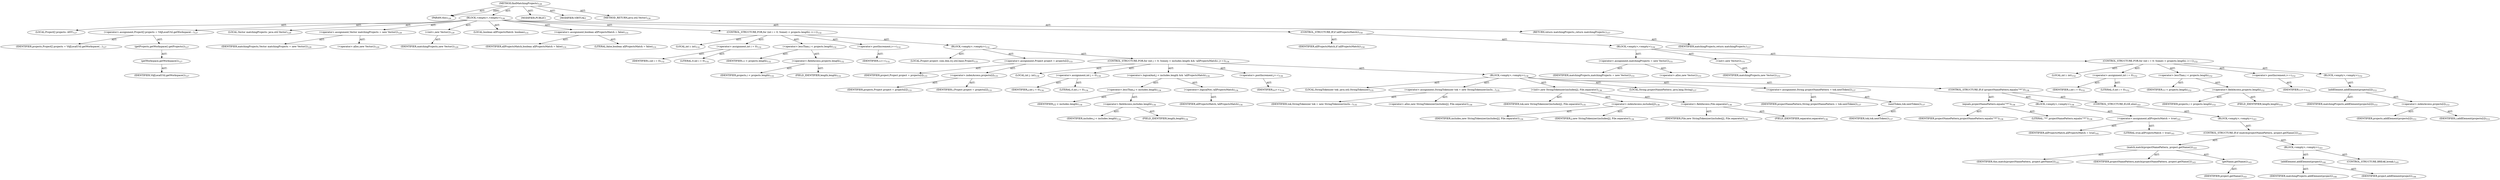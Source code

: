 digraph "findMatchingProjects" {  
"111669149697" [label = <(METHOD,findMatchingProjects)<SUB>126</SUB>> ]
"115964116992" [label = <(PARAM,this)<SUB>126</SUB>> ]
"25769803779" [label = <(BLOCK,&lt;empty&gt;,&lt;empty&gt;)<SUB>126</SUB>> ]
"94489280515" [label = <(LOCAL,Project[] projects: ANY)<SUB>127</SUB>> ]
"30064771098" [label = <(&lt;operator&gt;.assignment,Project[] projects = VAJLocalUtil.getWorkspace(...)<SUB>127</SUB>> ]
"68719476762" [label = <(IDENTIFIER,projects,Project[] projects = VAJLocalUtil.getWorkspace(...)<SUB>127</SUB>> ]
"30064771099" [label = <(getProjects,getWorkspace().getProjects())<SUB>127</SUB>> ]
"30064771100" [label = <(getWorkspace,getWorkspace())<SUB>127</SUB>> ]
"68719476763" [label = <(IDENTIFIER,VAJLocalUtil,getWorkspace())<SUB>127</SUB>> ]
"94489280516" [label = <(LOCAL,Vector matchingProjects: java.util.Vector)<SUB>129</SUB>> ]
"30064771101" [label = <(&lt;operator&gt;.assignment,Vector matchingProjects = new Vector())<SUB>129</SUB>> ]
"68719476764" [label = <(IDENTIFIER,matchingProjects,Vector matchingProjects = new Vector())<SUB>129</SUB>> ]
"30064771102" [label = <(&lt;operator&gt;.alloc,new Vector())<SUB>129</SUB>> ]
"30064771103" [label = <(&lt;init&gt;,new Vector())<SUB>129</SUB>> ]
"68719476765" [label = <(IDENTIFIER,matchingProjects,new Vector())<SUB>129</SUB>> ]
"94489280517" [label = <(LOCAL,boolean allProjectsMatch: boolean)<SUB>131</SUB>> ]
"30064771104" [label = <(&lt;operator&gt;.assignment,boolean allProjectsMatch = false)<SUB>131</SUB>> ]
"68719476766" [label = <(IDENTIFIER,allProjectsMatch,boolean allProjectsMatch = false)<SUB>131</SUB>> ]
"90194313224" [label = <(LITERAL,false,boolean allProjectsMatch = false)<SUB>131</SUB>> ]
"47244640258" [label = <(CONTROL_STRUCTURE,FOR,for (int i = 0; Some(i &lt; projects.length); i++))<SUB>132</SUB>> ]
"94489280518" [label = <(LOCAL,int i: int)<SUB>132</SUB>> ]
"30064771105" [label = <(&lt;operator&gt;.assignment,int i = 0)<SUB>132</SUB>> ]
"68719476767" [label = <(IDENTIFIER,i,int i = 0)<SUB>132</SUB>> ]
"90194313225" [label = <(LITERAL,0,int i = 0)<SUB>132</SUB>> ]
"30064771106" [label = <(&lt;operator&gt;.lessThan,i &lt; projects.length)<SUB>132</SUB>> ]
"68719476768" [label = <(IDENTIFIER,i,i &lt; projects.length)<SUB>132</SUB>> ]
"30064771107" [label = <(&lt;operator&gt;.fieldAccess,projects.length)<SUB>132</SUB>> ]
"68719476769" [label = <(IDENTIFIER,projects,i &lt; projects.length)<SUB>132</SUB>> ]
"55834574856" [label = <(FIELD_IDENTIFIER,length,length)<SUB>132</SUB>> ]
"30064771108" [label = <(&lt;operator&gt;.postIncrement,i++)<SUB>132</SUB>> ]
"68719476770" [label = <(IDENTIFIER,i,i++)<SUB>132</SUB>> ]
"25769803780" [label = <(BLOCK,&lt;empty&gt;,&lt;empty&gt;)<SUB>132</SUB>> ]
"94489280519" [label = <(LOCAL,Project project: com.ibm.ivj.util.base.Project)<SUB>133</SUB>> ]
"30064771109" [label = <(&lt;operator&gt;.assignment,Project project = projects[i])<SUB>133</SUB>> ]
"68719476771" [label = <(IDENTIFIER,project,Project project = projects[i])<SUB>133</SUB>> ]
"30064771110" [label = <(&lt;operator&gt;.indexAccess,projects[i])<SUB>133</SUB>> ]
"68719476772" [label = <(IDENTIFIER,projects,Project project = projects[i])<SUB>133</SUB>> ]
"68719476773" [label = <(IDENTIFIER,i,Project project = projects[i])<SUB>133</SUB>> ]
"47244640259" [label = <(CONTROL_STRUCTURE,FOR,for (int j = 0; Some(j &lt; includes.length &amp;&amp; !allProjectsMatch); j++))<SUB>134</SUB>> ]
"94489280520" [label = <(LOCAL,int j: int)<SUB>134</SUB>> ]
"30064771111" [label = <(&lt;operator&gt;.assignment,int j = 0)<SUB>134</SUB>> ]
"68719476774" [label = <(IDENTIFIER,j,int j = 0)<SUB>134</SUB>> ]
"90194313226" [label = <(LITERAL,0,int j = 0)<SUB>134</SUB>> ]
"30064771112" [label = <(&lt;operator&gt;.logicalAnd,j &lt; includes.length &amp;&amp; !allProjectsMatch)<SUB>134</SUB>> ]
"30064771113" [label = <(&lt;operator&gt;.lessThan,j &lt; includes.length)<SUB>134</SUB>> ]
"68719476775" [label = <(IDENTIFIER,j,j &lt; includes.length)<SUB>134</SUB>> ]
"30064771114" [label = <(&lt;operator&gt;.fieldAccess,includes.length)<SUB>134</SUB>> ]
"68719476776" [label = <(IDENTIFIER,includes,j &lt; includes.length)<SUB>134</SUB>> ]
"55834574857" [label = <(FIELD_IDENTIFIER,length,length)<SUB>134</SUB>> ]
"30064771115" [label = <(&lt;operator&gt;.logicalNot,!allProjectsMatch)<SUB>134</SUB>> ]
"68719476777" [label = <(IDENTIFIER,allProjectsMatch,!allProjectsMatch)<SUB>134</SUB>> ]
"30064771116" [label = <(&lt;operator&gt;.postIncrement,j++)<SUB>134</SUB>> ]
"68719476778" [label = <(IDENTIFIER,j,j++)<SUB>134</SUB>> ]
"25769803781" [label = <(BLOCK,&lt;empty&gt;,&lt;empty&gt;)<SUB>134</SUB>> ]
"94489280521" [label = <(LOCAL,StringTokenizer tok: java.util.StringTokenizer)<SUB>135</SUB>> ]
"30064771117" [label = <(&lt;operator&gt;.assignment,StringTokenizer tok = new StringTokenizer(inclu...)<SUB>135</SUB>> ]
"68719476779" [label = <(IDENTIFIER,tok,StringTokenizer tok = new StringTokenizer(inclu...)<SUB>135</SUB>> ]
"30064771118" [label = <(&lt;operator&gt;.alloc,new StringTokenizer(includes[j], File.separator))<SUB>136</SUB>> ]
"30064771119" [label = <(&lt;init&gt;,new StringTokenizer(includes[j], File.separator))<SUB>136</SUB>> ]
"68719476780" [label = <(IDENTIFIER,tok,new StringTokenizer(includes[j], File.separator))<SUB>135</SUB>> ]
"30064771120" [label = <(&lt;operator&gt;.indexAccess,includes[j])<SUB>136</SUB>> ]
"68719476781" [label = <(IDENTIFIER,includes,new StringTokenizer(includes[j], File.separator))<SUB>136</SUB>> ]
"68719476782" [label = <(IDENTIFIER,j,new StringTokenizer(includes[j], File.separator))<SUB>136</SUB>> ]
"30064771121" [label = <(&lt;operator&gt;.fieldAccess,File.separator)<SUB>136</SUB>> ]
"68719476783" [label = <(IDENTIFIER,File,new StringTokenizer(includes[j], File.separator))<SUB>136</SUB>> ]
"55834574858" [label = <(FIELD_IDENTIFIER,separator,separator)<SUB>136</SUB>> ]
"94489280522" [label = <(LOCAL,String projectNamePattern: java.lang.String)<SUB>137</SUB>> ]
"30064771122" [label = <(&lt;operator&gt;.assignment,String projectNamePattern = tok.nextToken())<SUB>137</SUB>> ]
"68719476784" [label = <(IDENTIFIER,projectNamePattern,String projectNamePattern = tok.nextToken())<SUB>137</SUB>> ]
"30064771123" [label = <(nextToken,tok.nextToken())<SUB>137</SUB>> ]
"68719476785" [label = <(IDENTIFIER,tok,tok.nextToken())<SUB>137</SUB>> ]
"47244640260" [label = <(CONTROL_STRUCTURE,IF,if (projectNamePattern.equals(&quot;**&quot;)))<SUB>138</SUB>> ]
"30064771124" [label = <(equals,projectNamePattern.equals(&quot;**&quot;))<SUB>138</SUB>> ]
"68719476786" [label = <(IDENTIFIER,projectNamePattern,projectNamePattern.equals(&quot;**&quot;))<SUB>138</SUB>> ]
"90194313227" [label = <(LITERAL,&quot;**&quot;,projectNamePattern.equals(&quot;**&quot;))<SUB>138</SUB>> ]
"25769803782" [label = <(BLOCK,&lt;empty&gt;,&lt;empty&gt;)<SUB>138</SUB>> ]
"30064771125" [label = <(&lt;operator&gt;.assignment,allProjectsMatch = true)<SUB>141</SUB>> ]
"68719476787" [label = <(IDENTIFIER,allProjectsMatch,allProjectsMatch = true)<SUB>141</SUB>> ]
"90194313228" [label = <(LITERAL,true,allProjectsMatch = true)<SUB>141</SUB>> ]
"47244640261" [label = <(CONTROL_STRUCTURE,ELSE,else)<SUB>143</SUB>> ]
"25769803783" [label = <(BLOCK,&lt;empty&gt;,&lt;empty&gt;)<SUB>143</SUB>> ]
"47244640262" [label = <(CONTROL_STRUCTURE,IF,if (match(projectNamePattern, project.getName())))<SUB>143</SUB>> ]
"30064771126" [label = <(match,match(projectNamePattern, project.getName()))<SUB>143</SUB>> ]
"68719476736" [label = <(IDENTIFIER,this,match(projectNamePattern, project.getName()))<SUB>143</SUB>> ]
"68719476788" [label = <(IDENTIFIER,projectNamePattern,match(projectNamePattern, project.getName()))<SUB>143</SUB>> ]
"30064771127" [label = <(getName,getName())<SUB>143</SUB>> ]
"68719476789" [label = <(IDENTIFIER,project,getName())<SUB>143</SUB>> ]
"25769803784" [label = <(BLOCK,&lt;empty&gt;,&lt;empty&gt;)<SUB>143</SUB>> ]
"30064771128" [label = <(addElement,addElement(project))<SUB>144</SUB>> ]
"68719476790" [label = <(IDENTIFIER,matchingProjects,addElement(project))<SUB>144</SUB>> ]
"68719476791" [label = <(IDENTIFIER,project,addElement(project))<SUB>144</SUB>> ]
"47244640263" [label = <(CONTROL_STRUCTURE,BREAK,break;)<SUB>145</SUB>> ]
"47244640264" [label = <(CONTROL_STRUCTURE,IF,if (allProjectsMatch))<SUB>150</SUB>> ]
"68719476792" [label = <(IDENTIFIER,allProjectsMatch,if (allProjectsMatch))<SUB>150</SUB>> ]
"25769803785" [label = <(BLOCK,&lt;empty&gt;,&lt;empty&gt;)<SUB>150</SUB>> ]
"30064771129" [label = <(&lt;operator&gt;.assignment,matchingProjects = new Vector())<SUB>151</SUB>> ]
"68719476793" [label = <(IDENTIFIER,matchingProjects,matchingProjects = new Vector())<SUB>151</SUB>> ]
"30064771130" [label = <(&lt;operator&gt;.alloc,new Vector())<SUB>151</SUB>> ]
"30064771131" [label = <(&lt;init&gt;,new Vector())<SUB>151</SUB>> ]
"68719476794" [label = <(IDENTIFIER,matchingProjects,new Vector())<SUB>151</SUB>> ]
"47244640265" [label = <(CONTROL_STRUCTURE,FOR,for (int i = 0; Some(i &lt; projects.length); i++))<SUB>152</SUB>> ]
"94489280523" [label = <(LOCAL,int i: int)<SUB>152</SUB>> ]
"30064771132" [label = <(&lt;operator&gt;.assignment,int i = 0)<SUB>152</SUB>> ]
"68719476795" [label = <(IDENTIFIER,i,int i = 0)<SUB>152</SUB>> ]
"90194313229" [label = <(LITERAL,0,int i = 0)<SUB>152</SUB>> ]
"30064771133" [label = <(&lt;operator&gt;.lessThan,i &lt; projects.length)<SUB>152</SUB>> ]
"68719476796" [label = <(IDENTIFIER,i,i &lt; projects.length)<SUB>152</SUB>> ]
"30064771134" [label = <(&lt;operator&gt;.fieldAccess,projects.length)<SUB>152</SUB>> ]
"68719476797" [label = <(IDENTIFIER,projects,i &lt; projects.length)<SUB>152</SUB>> ]
"55834574859" [label = <(FIELD_IDENTIFIER,length,length)<SUB>152</SUB>> ]
"30064771135" [label = <(&lt;operator&gt;.postIncrement,i++)<SUB>152</SUB>> ]
"68719476798" [label = <(IDENTIFIER,i,i++)<SUB>152</SUB>> ]
"25769803786" [label = <(BLOCK,&lt;empty&gt;,&lt;empty&gt;)<SUB>152</SUB>> ]
"30064771136" [label = <(addElement,addElement(projects[i]))<SUB>153</SUB>> ]
"68719476799" [label = <(IDENTIFIER,matchingProjects,addElement(projects[i]))<SUB>153</SUB>> ]
"30064771137" [label = <(&lt;operator&gt;.indexAccess,projects[i])<SUB>153</SUB>> ]
"68719476800" [label = <(IDENTIFIER,projects,addElement(projects[i]))<SUB>153</SUB>> ]
"68719476801" [label = <(IDENTIFIER,i,addElement(projects[i]))<SUB>153</SUB>> ]
"146028888064" [label = <(RETURN,return matchingProjects;,return matchingProjects;)<SUB>157</SUB>> ]
"68719476802" [label = <(IDENTIFIER,matchingProjects,return matchingProjects;)<SUB>157</SUB>> ]
"133143986181" [label = <(MODIFIER,PUBLIC)> ]
"133143986182" [label = <(MODIFIER,VIRTUAL)> ]
"128849018881" [label = <(METHOD_RETURN,java.util.Vector)<SUB>126</SUB>> ]
  "111669149697" -> "115964116992"  [ label = "AST: "] 
  "111669149697" -> "25769803779"  [ label = "AST: "] 
  "111669149697" -> "133143986181"  [ label = "AST: "] 
  "111669149697" -> "133143986182"  [ label = "AST: "] 
  "111669149697" -> "128849018881"  [ label = "AST: "] 
  "25769803779" -> "94489280515"  [ label = "AST: "] 
  "25769803779" -> "30064771098"  [ label = "AST: "] 
  "25769803779" -> "94489280516"  [ label = "AST: "] 
  "25769803779" -> "30064771101"  [ label = "AST: "] 
  "25769803779" -> "30064771103"  [ label = "AST: "] 
  "25769803779" -> "94489280517"  [ label = "AST: "] 
  "25769803779" -> "30064771104"  [ label = "AST: "] 
  "25769803779" -> "47244640258"  [ label = "AST: "] 
  "25769803779" -> "47244640264"  [ label = "AST: "] 
  "25769803779" -> "146028888064"  [ label = "AST: "] 
  "30064771098" -> "68719476762"  [ label = "AST: "] 
  "30064771098" -> "30064771099"  [ label = "AST: "] 
  "30064771099" -> "30064771100"  [ label = "AST: "] 
  "30064771100" -> "68719476763"  [ label = "AST: "] 
  "30064771101" -> "68719476764"  [ label = "AST: "] 
  "30064771101" -> "30064771102"  [ label = "AST: "] 
  "30064771103" -> "68719476765"  [ label = "AST: "] 
  "30064771104" -> "68719476766"  [ label = "AST: "] 
  "30064771104" -> "90194313224"  [ label = "AST: "] 
  "47244640258" -> "94489280518"  [ label = "AST: "] 
  "47244640258" -> "30064771105"  [ label = "AST: "] 
  "47244640258" -> "30064771106"  [ label = "AST: "] 
  "47244640258" -> "30064771108"  [ label = "AST: "] 
  "47244640258" -> "25769803780"  [ label = "AST: "] 
  "30064771105" -> "68719476767"  [ label = "AST: "] 
  "30064771105" -> "90194313225"  [ label = "AST: "] 
  "30064771106" -> "68719476768"  [ label = "AST: "] 
  "30064771106" -> "30064771107"  [ label = "AST: "] 
  "30064771107" -> "68719476769"  [ label = "AST: "] 
  "30064771107" -> "55834574856"  [ label = "AST: "] 
  "30064771108" -> "68719476770"  [ label = "AST: "] 
  "25769803780" -> "94489280519"  [ label = "AST: "] 
  "25769803780" -> "30064771109"  [ label = "AST: "] 
  "25769803780" -> "47244640259"  [ label = "AST: "] 
  "30064771109" -> "68719476771"  [ label = "AST: "] 
  "30064771109" -> "30064771110"  [ label = "AST: "] 
  "30064771110" -> "68719476772"  [ label = "AST: "] 
  "30064771110" -> "68719476773"  [ label = "AST: "] 
  "47244640259" -> "94489280520"  [ label = "AST: "] 
  "47244640259" -> "30064771111"  [ label = "AST: "] 
  "47244640259" -> "30064771112"  [ label = "AST: "] 
  "47244640259" -> "30064771116"  [ label = "AST: "] 
  "47244640259" -> "25769803781"  [ label = "AST: "] 
  "30064771111" -> "68719476774"  [ label = "AST: "] 
  "30064771111" -> "90194313226"  [ label = "AST: "] 
  "30064771112" -> "30064771113"  [ label = "AST: "] 
  "30064771112" -> "30064771115"  [ label = "AST: "] 
  "30064771113" -> "68719476775"  [ label = "AST: "] 
  "30064771113" -> "30064771114"  [ label = "AST: "] 
  "30064771114" -> "68719476776"  [ label = "AST: "] 
  "30064771114" -> "55834574857"  [ label = "AST: "] 
  "30064771115" -> "68719476777"  [ label = "AST: "] 
  "30064771116" -> "68719476778"  [ label = "AST: "] 
  "25769803781" -> "94489280521"  [ label = "AST: "] 
  "25769803781" -> "30064771117"  [ label = "AST: "] 
  "25769803781" -> "30064771119"  [ label = "AST: "] 
  "25769803781" -> "94489280522"  [ label = "AST: "] 
  "25769803781" -> "30064771122"  [ label = "AST: "] 
  "25769803781" -> "47244640260"  [ label = "AST: "] 
  "30064771117" -> "68719476779"  [ label = "AST: "] 
  "30064771117" -> "30064771118"  [ label = "AST: "] 
  "30064771119" -> "68719476780"  [ label = "AST: "] 
  "30064771119" -> "30064771120"  [ label = "AST: "] 
  "30064771119" -> "30064771121"  [ label = "AST: "] 
  "30064771120" -> "68719476781"  [ label = "AST: "] 
  "30064771120" -> "68719476782"  [ label = "AST: "] 
  "30064771121" -> "68719476783"  [ label = "AST: "] 
  "30064771121" -> "55834574858"  [ label = "AST: "] 
  "30064771122" -> "68719476784"  [ label = "AST: "] 
  "30064771122" -> "30064771123"  [ label = "AST: "] 
  "30064771123" -> "68719476785"  [ label = "AST: "] 
  "47244640260" -> "30064771124"  [ label = "AST: "] 
  "47244640260" -> "25769803782"  [ label = "AST: "] 
  "47244640260" -> "47244640261"  [ label = "AST: "] 
  "30064771124" -> "68719476786"  [ label = "AST: "] 
  "30064771124" -> "90194313227"  [ label = "AST: "] 
  "25769803782" -> "30064771125"  [ label = "AST: "] 
  "30064771125" -> "68719476787"  [ label = "AST: "] 
  "30064771125" -> "90194313228"  [ label = "AST: "] 
  "47244640261" -> "25769803783"  [ label = "AST: "] 
  "25769803783" -> "47244640262"  [ label = "AST: "] 
  "47244640262" -> "30064771126"  [ label = "AST: "] 
  "47244640262" -> "25769803784"  [ label = "AST: "] 
  "30064771126" -> "68719476736"  [ label = "AST: "] 
  "30064771126" -> "68719476788"  [ label = "AST: "] 
  "30064771126" -> "30064771127"  [ label = "AST: "] 
  "30064771127" -> "68719476789"  [ label = "AST: "] 
  "25769803784" -> "30064771128"  [ label = "AST: "] 
  "25769803784" -> "47244640263"  [ label = "AST: "] 
  "30064771128" -> "68719476790"  [ label = "AST: "] 
  "30064771128" -> "68719476791"  [ label = "AST: "] 
  "47244640264" -> "68719476792"  [ label = "AST: "] 
  "47244640264" -> "25769803785"  [ label = "AST: "] 
  "25769803785" -> "30064771129"  [ label = "AST: "] 
  "25769803785" -> "30064771131"  [ label = "AST: "] 
  "25769803785" -> "47244640265"  [ label = "AST: "] 
  "30064771129" -> "68719476793"  [ label = "AST: "] 
  "30064771129" -> "30064771130"  [ label = "AST: "] 
  "30064771131" -> "68719476794"  [ label = "AST: "] 
  "47244640265" -> "94489280523"  [ label = "AST: "] 
  "47244640265" -> "30064771132"  [ label = "AST: "] 
  "47244640265" -> "30064771133"  [ label = "AST: "] 
  "47244640265" -> "30064771135"  [ label = "AST: "] 
  "47244640265" -> "25769803786"  [ label = "AST: "] 
  "30064771132" -> "68719476795"  [ label = "AST: "] 
  "30064771132" -> "90194313229"  [ label = "AST: "] 
  "30064771133" -> "68719476796"  [ label = "AST: "] 
  "30064771133" -> "30064771134"  [ label = "AST: "] 
  "30064771134" -> "68719476797"  [ label = "AST: "] 
  "30064771134" -> "55834574859"  [ label = "AST: "] 
  "30064771135" -> "68719476798"  [ label = "AST: "] 
  "25769803786" -> "30064771136"  [ label = "AST: "] 
  "30064771136" -> "68719476799"  [ label = "AST: "] 
  "30064771136" -> "30064771137"  [ label = "AST: "] 
  "30064771137" -> "68719476800"  [ label = "AST: "] 
  "30064771137" -> "68719476801"  [ label = "AST: "] 
  "146028888064" -> "68719476802"  [ label = "AST: "] 
  "111669149697" -> "115964116992"  [ label = "DDG: "] 
}
